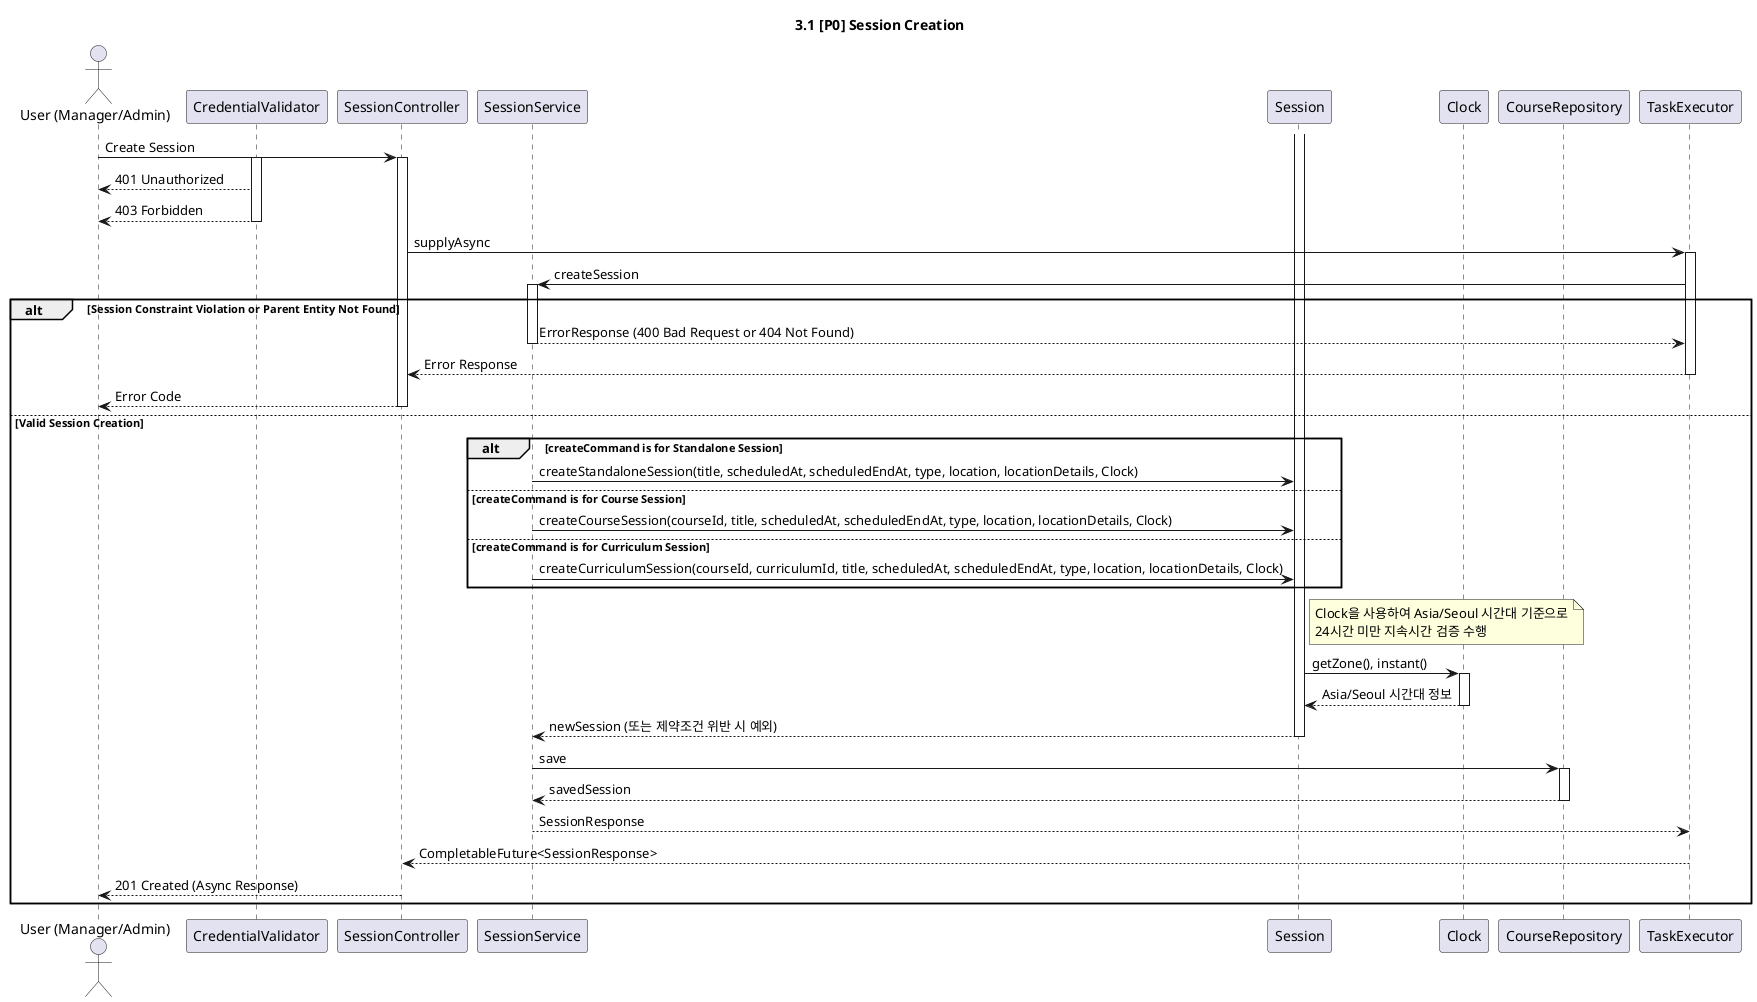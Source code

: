 @startuml

title 3.1 [P0] Session Creation

actor "User (Manager/Admin)" as User
participant "CredentialValidator" as Validator
participant "SessionController" as Controller
participant "SessionService" as AppService
participant "Session" as SessionDomain
participant "Clock" as Clock
participant "CourseRepository" as Repository
participant "TaskExecutor" as TaskExecutor

User -> Controller: Create Session
activate Validator
activate Controller
Validator --> User: 401 Unauthorized
Validator --> User: 403 Forbidden
deactivate Validator

Controller -> TaskExecutor: supplyAsync
activate TaskExecutor

TaskExecutor -> AppService: createSession
activate AppService
alt Session Constraint Violation or Parent Entity Not Found
    AppService --> TaskExecutor: ErrorResponse (400 Bad Request or 404 Not Found)
    deactivate AppService
    TaskExecutor --> Controller: Error Response
    deactivate TaskExecutor
    Controller --> User: Error Code
    deactivate Controller
else Valid Session Creation

alt createCommand is for Standalone Session
    AppService -> SessionDomain: createStandaloneSession(title, scheduledAt, scheduledEndAt, type, location, locationDetails, Clock)
else createCommand is for Course Session
    AppService -> SessionDomain: createCourseSession(courseId, title, scheduledAt, scheduledEndAt, type, location, locationDetails, Clock)
else createCommand is for Curriculum Session
    AppService -> SessionDomain: createCurriculumSession(courseId, curriculumId, title, scheduledAt, scheduledEndAt, type, location, locationDetails, Clock)
end
activate SessionDomain

note right of SessionDomain
  Clock을 사용하여 Asia/Seoul 시간대 기준으로
  24시간 미만 지속시간 검증 수행
end note

SessionDomain -> Clock: getZone(), instant()
activate Clock
Clock --> SessionDomain: Asia/Seoul 시간대 정보
deactivate Clock

SessionDomain --> AppService: newSession (또는 제약조건 위반 시 예외)
deactivate SessionDomain

AppService -> Repository: save
activate Repository
Repository --> AppService: savedSession
deactivate Repository

AppService --> TaskExecutor: SessionResponse
deactivate AppService

TaskExecutor --> Controller: CompletableFuture<SessionResponse>
deactivate TaskExecutor

Controller --> User: 201 Created (Async Response)
deactivate Controller

end

@enduml